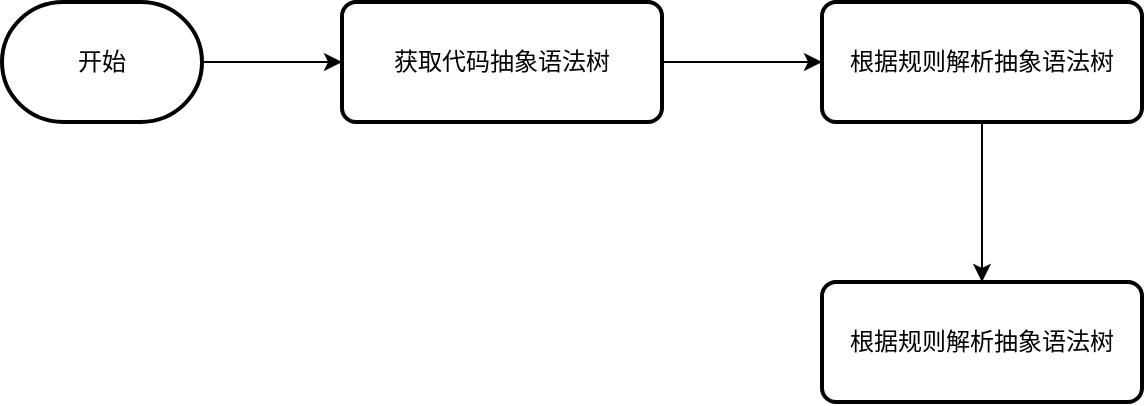 <mxfile version="12.3.6" type="github" pages="1">
  <diagram id="IaukWEQ2sbV7puGJuvU5" name="第 1 页">
    <mxGraphModel dx="946" dy="535" grid="1" gridSize="10" guides="1" tooltips="1" connect="1" arrows="1" fold="1" page="1" pageScale="1" pageWidth="827" pageHeight="1169" math="0" shadow="0">
      <root>
        <mxCell id="0"/>
        <mxCell id="1" parent="0"/>
        <mxCell id="sxSDfhsG-083m2mvdzm9-4" value="" style="edgeStyle=orthogonalEdgeStyle;rounded=0;orthogonalLoop=1;jettySize=auto;html=1;entryX=0;entryY=0.5;entryDx=0;entryDy=0;" edge="1" parent="1" source="sxSDfhsG-083m2mvdzm9-2" target="sxSDfhsG-083m2mvdzm9-5">
          <mxGeometry relative="1" as="geometry">
            <mxPoint x="240" y="420" as="targetPoint"/>
          </mxGeometry>
        </mxCell>
        <mxCell id="sxSDfhsG-083m2mvdzm9-2" value="开始" style="strokeWidth=2;html=1;shape=mxgraph.flowchart.terminator;whiteSpace=wrap;" vertex="1" parent="1">
          <mxGeometry x="60" y="390" width="100" height="60" as="geometry"/>
        </mxCell>
        <mxCell id="sxSDfhsG-083m2mvdzm9-9" value="" style="edgeStyle=orthogonalEdgeStyle;rounded=0;orthogonalLoop=1;jettySize=auto;html=1;" edge="1" parent="1" source="sxSDfhsG-083m2mvdzm9-5" target="sxSDfhsG-083m2mvdzm9-8">
          <mxGeometry relative="1" as="geometry"/>
        </mxCell>
        <mxCell id="sxSDfhsG-083m2mvdzm9-5" value="获取代码抽象语法树" style="rounded=1;whiteSpace=wrap;html=1;absoluteArcSize=1;arcSize=14;strokeWidth=2;" vertex="1" parent="1">
          <mxGeometry x="230" y="390" width="160" height="60" as="geometry"/>
        </mxCell>
        <mxCell id="sxSDfhsG-083m2mvdzm9-11" value="" style="edgeStyle=orthogonalEdgeStyle;rounded=0;orthogonalLoop=1;jettySize=auto;html=1;" edge="1" parent="1" source="sxSDfhsG-083m2mvdzm9-8" target="sxSDfhsG-083m2mvdzm9-10">
          <mxGeometry relative="1" as="geometry"/>
        </mxCell>
        <mxCell id="sxSDfhsG-083m2mvdzm9-8" value="根据规则解析抽象语法树" style="rounded=1;whiteSpace=wrap;html=1;absoluteArcSize=1;arcSize=14;strokeWidth=2;" vertex="1" parent="1">
          <mxGeometry x="470" y="390" width="160" height="60" as="geometry"/>
        </mxCell>
        <mxCell id="sxSDfhsG-083m2mvdzm9-10" value="根据规则解析抽象语法树" style="rounded=1;whiteSpace=wrap;html=1;absoluteArcSize=1;arcSize=14;strokeWidth=2;" vertex="1" parent="1">
          <mxGeometry x="470" y="530" width="160" height="60" as="geometry"/>
        </mxCell>
      </root>
    </mxGraphModel>
  </diagram>
</mxfile>
